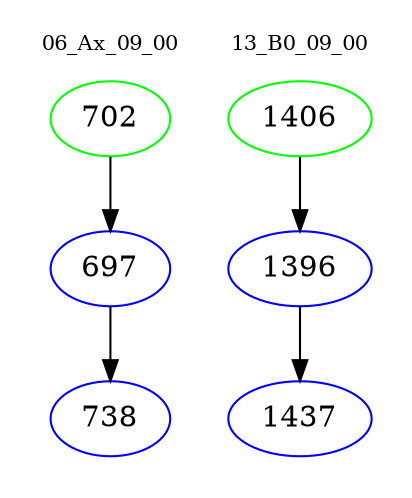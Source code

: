 digraph{
subgraph cluster_0 {
color = white
label = "06_Ax_09_00";
fontsize=10;
T0_702 [label="702", color="green"]
T0_702 -> T0_697 [color="black"]
T0_697 [label="697", color="blue"]
T0_697 -> T0_738 [color="black"]
T0_738 [label="738", color="blue"]
}
subgraph cluster_1 {
color = white
label = "13_B0_09_00";
fontsize=10;
T1_1406 [label="1406", color="green"]
T1_1406 -> T1_1396 [color="black"]
T1_1396 [label="1396", color="blue"]
T1_1396 -> T1_1437 [color="black"]
T1_1437 [label="1437", color="blue"]
}
}

